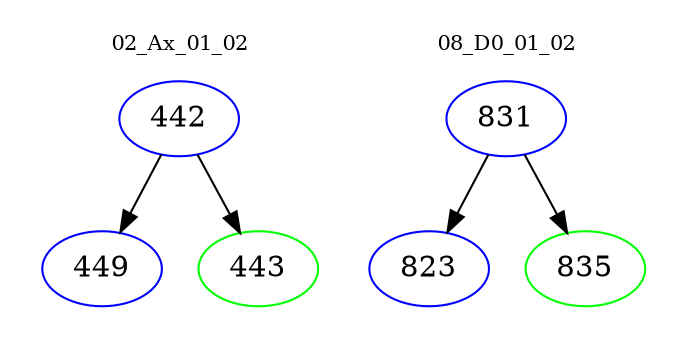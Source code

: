digraph{
subgraph cluster_0 {
color = white
label = "02_Ax_01_02";
fontsize=10;
T0_442 [label="442", color="blue"]
T0_442 -> T0_449 [color="black"]
T0_449 [label="449", color="blue"]
T0_442 -> T0_443 [color="black"]
T0_443 [label="443", color="green"]
}
subgraph cluster_1 {
color = white
label = "08_D0_01_02";
fontsize=10;
T1_831 [label="831", color="blue"]
T1_831 -> T1_823 [color="black"]
T1_823 [label="823", color="blue"]
T1_831 -> T1_835 [color="black"]
T1_835 [label="835", color="green"]
}
}
